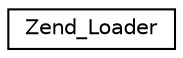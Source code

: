 digraph G
{
  edge [fontname="Helvetica",fontsize="10",labelfontname="Helvetica",labelfontsize="10"];
  node [fontname="Helvetica",fontsize="10",shape=record];
  rankdir="LR";
  Node1 [label="Zend_Loader",height=0.2,width=0.4,color="black", fillcolor="white", style="filled",URL="$class_zend___loader.html"];
}
